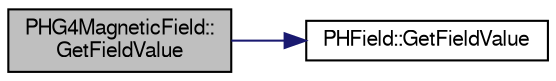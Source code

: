 digraph "PHG4MagneticField::GetFieldValue"
{
  bgcolor="transparent";
  edge [fontname="FreeSans",fontsize="10",labelfontname="FreeSans",labelfontsize="10"];
  node [fontname="FreeSans",fontsize="10",shape=record];
  rankdir="LR";
  Node1 [label="PHG4MagneticField::\lGetFieldValue",height=0.2,width=0.4,color="black", fillcolor="grey75", style="filled" fontcolor="black"];
  Node1 -> Node2 [color="midnightblue",fontsize="10",style="solid",fontname="FreeSans"];
  Node2 [label="PHField::GetFieldValue",height=0.2,width=0.4,color="black",URL="$da/ddc/classPHField.html#af517f905af775d9045dfca957739fcbb"];
}
